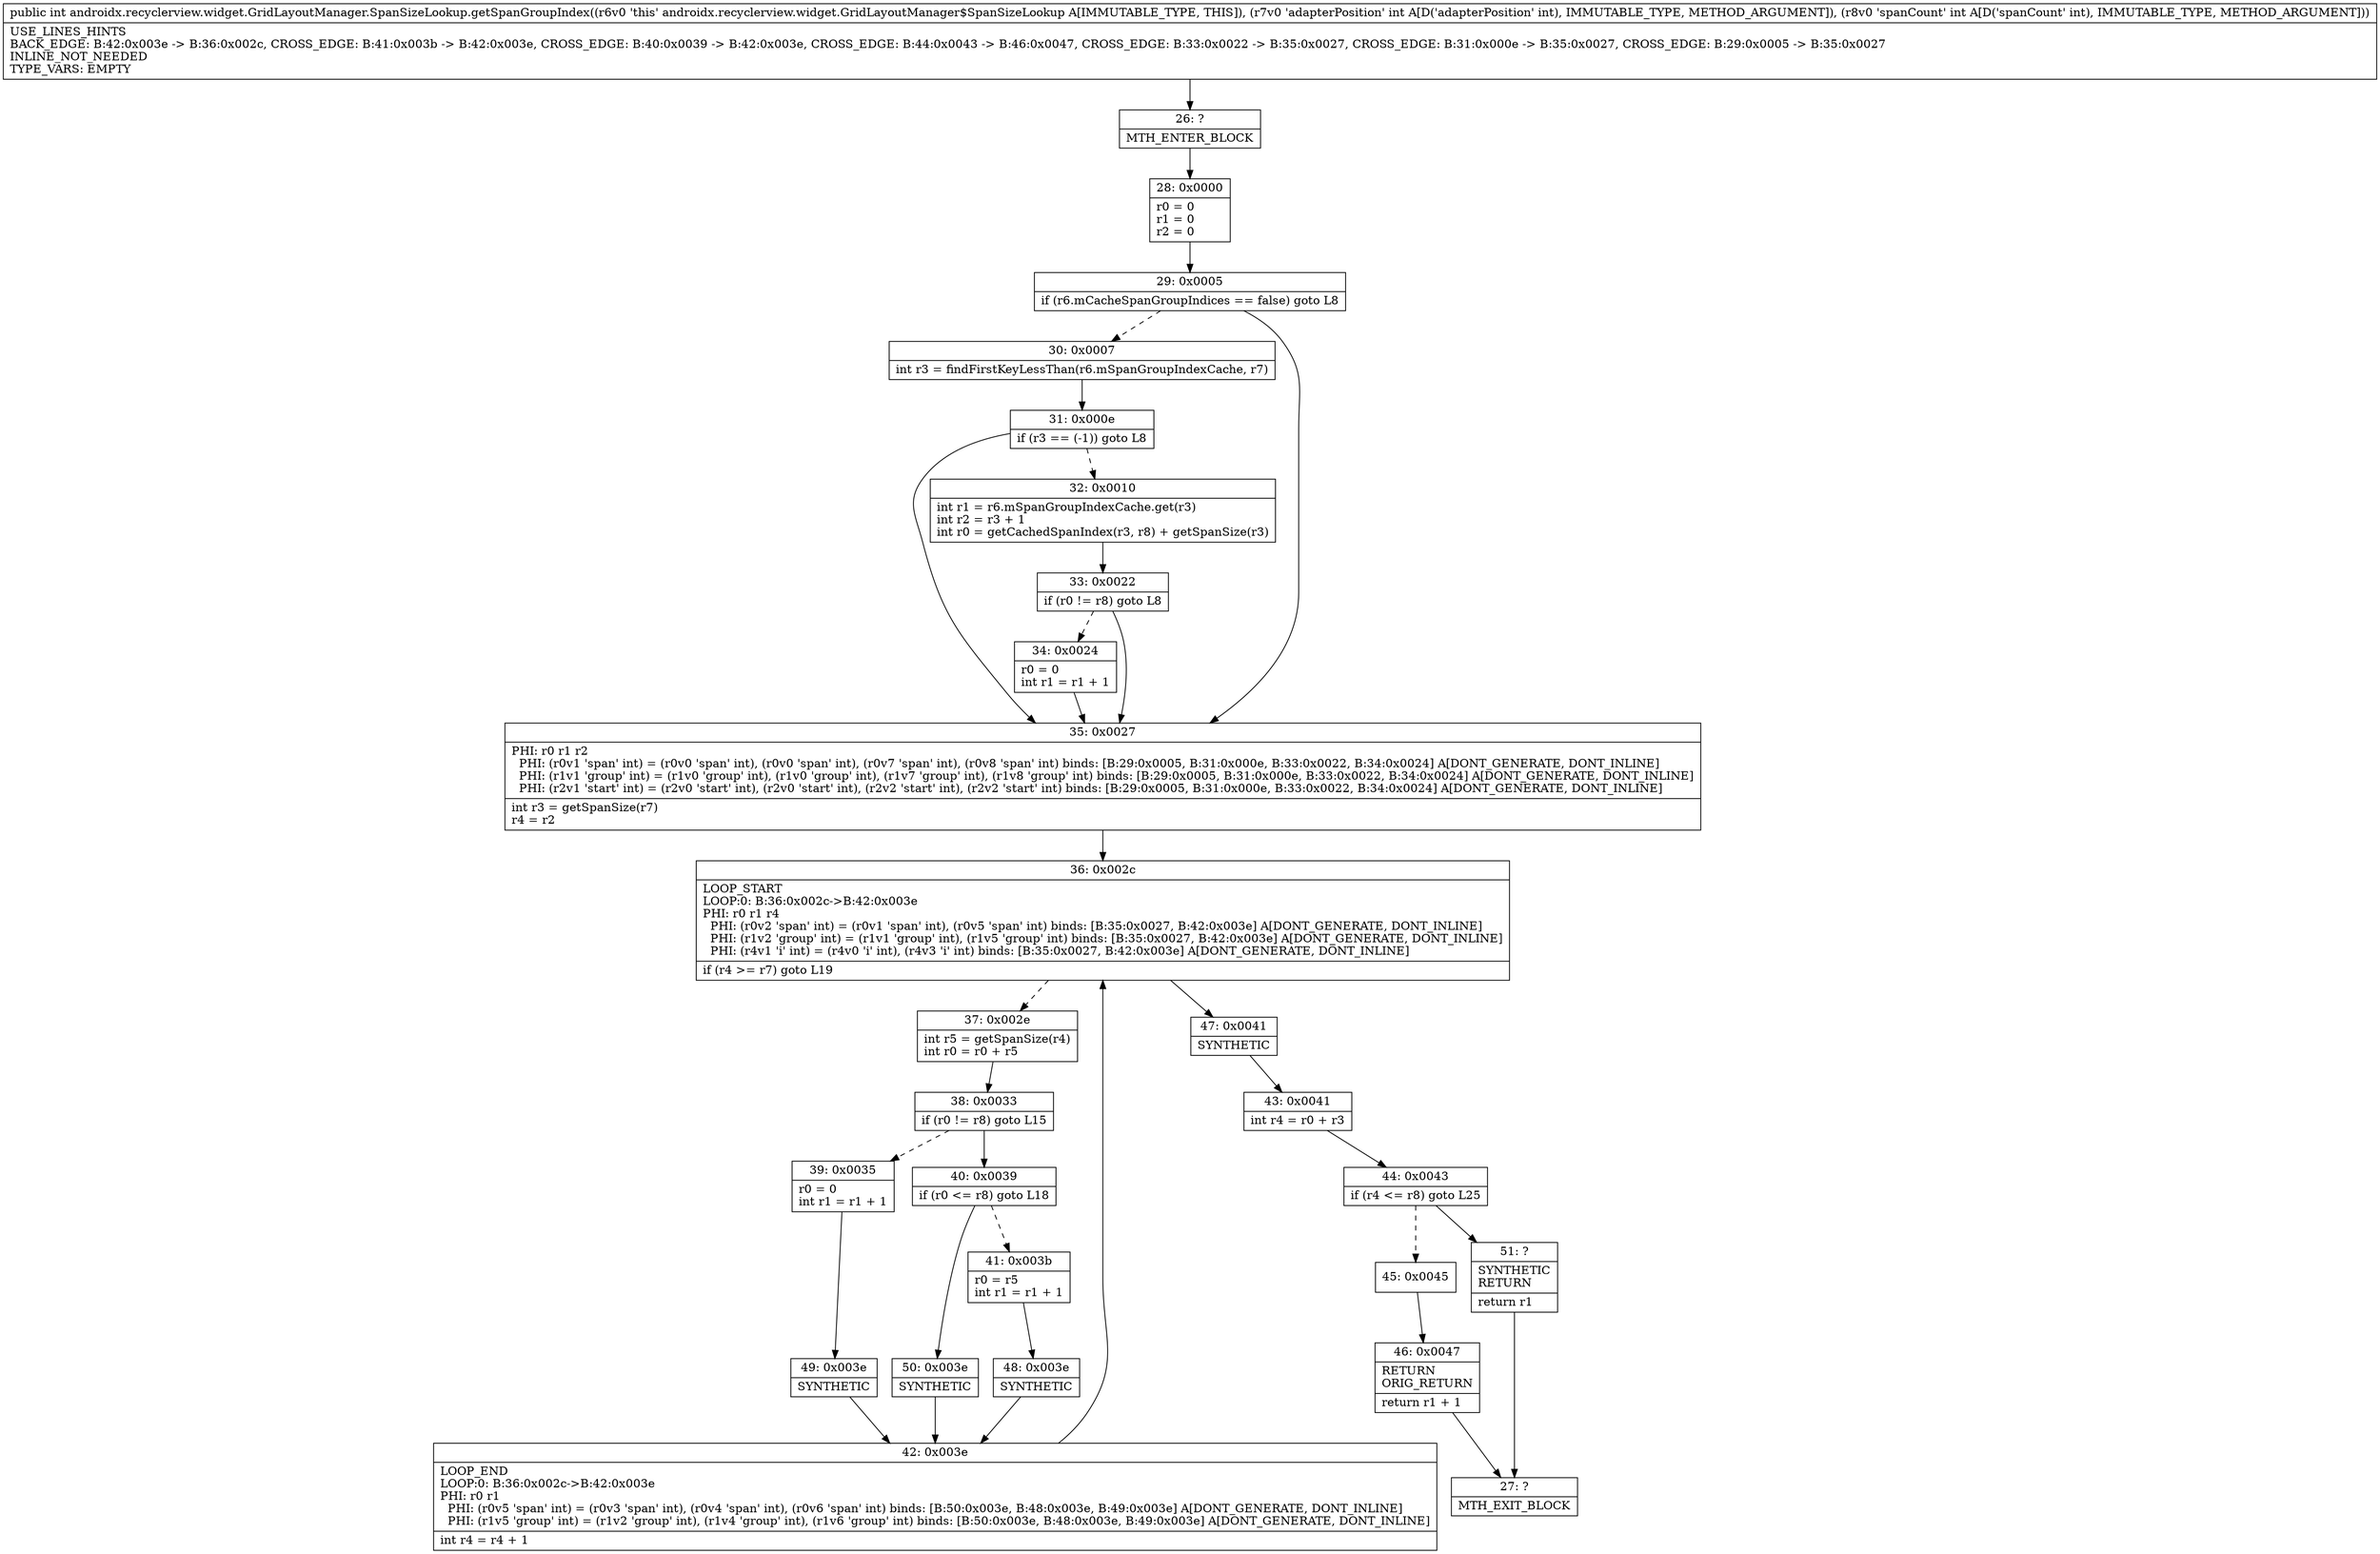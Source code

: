digraph "CFG forandroidx.recyclerview.widget.GridLayoutManager.SpanSizeLookup.getSpanGroupIndex(II)I" {
Node_26 [shape=record,label="{26\:\ ?|MTH_ENTER_BLOCK\l}"];
Node_28 [shape=record,label="{28\:\ 0x0000|r0 = 0\lr1 = 0\lr2 = 0\l}"];
Node_29 [shape=record,label="{29\:\ 0x0005|if (r6.mCacheSpanGroupIndices == false) goto L8\l}"];
Node_30 [shape=record,label="{30\:\ 0x0007|int r3 = findFirstKeyLessThan(r6.mSpanGroupIndexCache, r7)\l}"];
Node_31 [shape=record,label="{31\:\ 0x000e|if (r3 == (\-1)) goto L8\l}"];
Node_32 [shape=record,label="{32\:\ 0x0010|int r1 = r6.mSpanGroupIndexCache.get(r3)\lint r2 = r3 + 1\lint r0 = getCachedSpanIndex(r3, r8) + getSpanSize(r3)\l}"];
Node_33 [shape=record,label="{33\:\ 0x0022|if (r0 != r8) goto L8\l}"];
Node_34 [shape=record,label="{34\:\ 0x0024|r0 = 0\lint r1 = r1 + 1\l}"];
Node_35 [shape=record,label="{35\:\ 0x0027|PHI: r0 r1 r2 \l  PHI: (r0v1 'span' int) = (r0v0 'span' int), (r0v0 'span' int), (r0v7 'span' int), (r0v8 'span' int) binds: [B:29:0x0005, B:31:0x000e, B:33:0x0022, B:34:0x0024] A[DONT_GENERATE, DONT_INLINE]\l  PHI: (r1v1 'group' int) = (r1v0 'group' int), (r1v0 'group' int), (r1v7 'group' int), (r1v8 'group' int) binds: [B:29:0x0005, B:31:0x000e, B:33:0x0022, B:34:0x0024] A[DONT_GENERATE, DONT_INLINE]\l  PHI: (r2v1 'start' int) = (r2v0 'start' int), (r2v0 'start' int), (r2v2 'start' int), (r2v2 'start' int) binds: [B:29:0x0005, B:31:0x000e, B:33:0x0022, B:34:0x0024] A[DONT_GENERATE, DONT_INLINE]\l|int r3 = getSpanSize(r7)\lr4 = r2\l}"];
Node_36 [shape=record,label="{36\:\ 0x002c|LOOP_START\lLOOP:0: B:36:0x002c\-\>B:42:0x003e\lPHI: r0 r1 r4 \l  PHI: (r0v2 'span' int) = (r0v1 'span' int), (r0v5 'span' int) binds: [B:35:0x0027, B:42:0x003e] A[DONT_GENERATE, DONT_INLINE]\l  PHI: (r1v2 'group' int) = (r1v1 'group' int), (r1v5 'group' int) binds: [B:35:0x0027, B:42:0x003e] A[DONT_GENERATE, DONT_INLINE]\l  PHI: (r4v1 'i' int) = (r4v0 'i' int), (r4v3 'i' int) binds: [B:35:0x0027, B:42:0x003e] A[DONT_GENERATE, DONT_INLINE]\l|if (r4 \>= r7) goto L19\l}"];
Node_37 [shape=record,label="{37\:\ 0x002e|int r5 = getSpanSize(r4)\lint r0 = r0 + r5\l}"];
Node_38 [shape=record,label="{38\:\ 0x0033|if (r0 != r8) goto L15\l}"];
Node_39 [shape=record,label="{39\:\ 0x0035|r0 = 0\lint r1 = r1 + 1\l}"];
Node_49 [shape=record,label="{49\:\ 0x003e|SYNTHETIC\l}"];
Node_42 [shape=record,label="{42\:\ 0x003e|LOOP_END\lLOOP:0: B:36:0x002c\-\>B:42:0x003e\lPHI: r0 r1 \l  PHI: (r0v5 'span' int) = (r0v3 'span' int), (r0v4 'span' int), (r0v6 'span' int) binds: [B:50:0x003e, B:48:0x003e, B:49:0x003e] A[DONT_GENERATE, DONT_INLINE]\l  PHI: (r1v5 'group' int) = (r1v2 'group' int), (r1v4 'group' int), (r1v6 'group' int) binds: [B:50:0x003e, B:48:0x003e, B:49:0x003e] A[DONT_GENERATE, DONT_INLINE]\l|int r4 = r4 + 1\l}"];
Node_40 [shape=record,label="{40\:\ 0x0039|if (r0 \<= r8) goto L18\l}"];
Node_41 [shape=record,label="{41\:\ 0x003b|r0 = r5\lint r1 = r1 + 1\l}"];
Node_48 [shape=record,label="{48\:\ 0x003e|SYNTHETIC\l}"];
Node_50 [shape=record,label="{50\:\ 0x003e|SYNTHETIC\l}"];
Node_47 [shape=record,label="{47\:\ 0x0041|SYNTHETIC\l}"];
Node_43 [shape=record,label="{43\:\ 0x0041|int r4 = r0 + r3\l}"];
Node_44 [shape=record,label="{44\:\ 0x0043|if (r4 \<= r8) goto L25\l}"];
Node_45 [shape=record,label="{45\:\ 0x0045}"];
Node_46 [shape=record,label="{46\:\ 0x0047|RETURN\lORIG_RETURN\l|return r1 + 1\l}"];
Node_27 [shape=record,label="{27\:\ ?|MTH_EXIT_BLOCK\l}"];
Node_51 [shape=record,label="{51\:\ ?|SYNTHETIC\lRETURN\l|return r1\l}"];
MethodNode[shape=record,label="{public int androidx.recyclerview.widget.GridLayoutManager.SpanSizeLookup.getSpanGroupIndex((r6v0 'this' androidx.recyclerview.widget.GridLayoutManager$SpanSizeLookup A[IMMUTABLE_TYPE, THIS]), (r7v0 'adapterPosition' int A[D('adapterPosition' int), IMMUTABLE_TYPE, METHOD_ARGUMENT]), (r8v0 'spanCount' int A[D('spanCount' int), IMMUTABLE_TYPE, METHOD_ARGUMENT]))  | USE_LINES_HINTS\lBACK_EDGE: B:42:0x003e \-\> B:36:0x002c, CROSS_EDGE: B:41:0x003b \-\> B:42:0x003e, CROSS_EDGE: B:40:0x0039 \-\> B:42:0x003e, CROSS_EDGE: B:44:0x0043 \-\> B:46:0x0047, CROSS_EDGE: B:33:0x0022 \-\> B:35:0x0027, CROSS_EDGE: B:31:0x000e \-\> B:35:0x0027, CROSS_EDGE: B:29:0x0005 \-\> B:35:0x0027\lINLINE_NOT_NEEDED\lTYPE_VARS: EMPTY\l}"];
MethodNode -> Node_26;Node_26 -> Node_28;
Node_28 -> Node_29;
Node_29 -> Node_30[style=dashed];
Node_29 -> Node_35;
Node_30 -> Node_31;
Node_31 -> Node_32[style=dashed];
Node_31 -> Node_35;
Node_32 -> Node_33;
Node_33 -> Node_34[style=dashed];
Node_33 -> Node_35;
Node_34 -> Node_35;
Node_35 -> Node_36;
Node_36 -> Node_37[style=dashed];
Node_36 -> Node_47;
Node_37 -> Node_38;
Node_38 -> Node_39[style=dashed];
Node_38 -> Node_40;
Node_39 -> Node_49;
Node_49 -> Node_42;
Node_42 -> Node_36;
Node_40 -> Node_41[style=dashed];
Node_40 -> Node_50;
Node_41 -> Node_48;
Node_48 -> Node_42;
Node_50 -> Node_42;
Node_47 -> Node_43;
Node_43 -> Node_44;
Node_44 -> Node_45[style=dashed];
Node_44 -> Node_51;
Node_45 -> Node_46;
Node_46 -> Node_27;
Node_51 -> Node_27;
}

